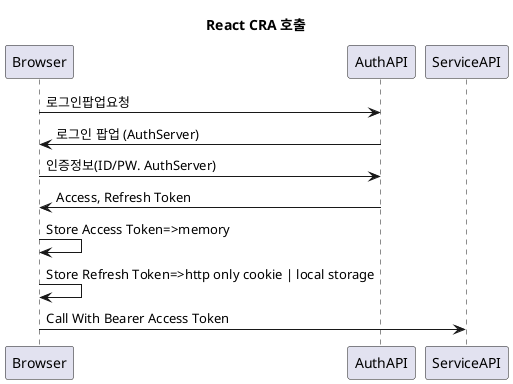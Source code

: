 @startuml
title React CRA 호출
Browser -> AuthAPI: 로그인팝업요청
AuthAPI -> Browser: 로그인 팝업 (AuthServer)
Browser -> AuthAPI: 인증정보(ID/PW. AuthServer)
AuthAPI -> Browser: Access, Refresh Token
Browser -> Browser: Store Access Token=>memory
Browser -> Browser: Store Refresh Token=>http only cookie | local storage
Browser -> ServiceAPI: Call With Bearer Access Token
@enduml

